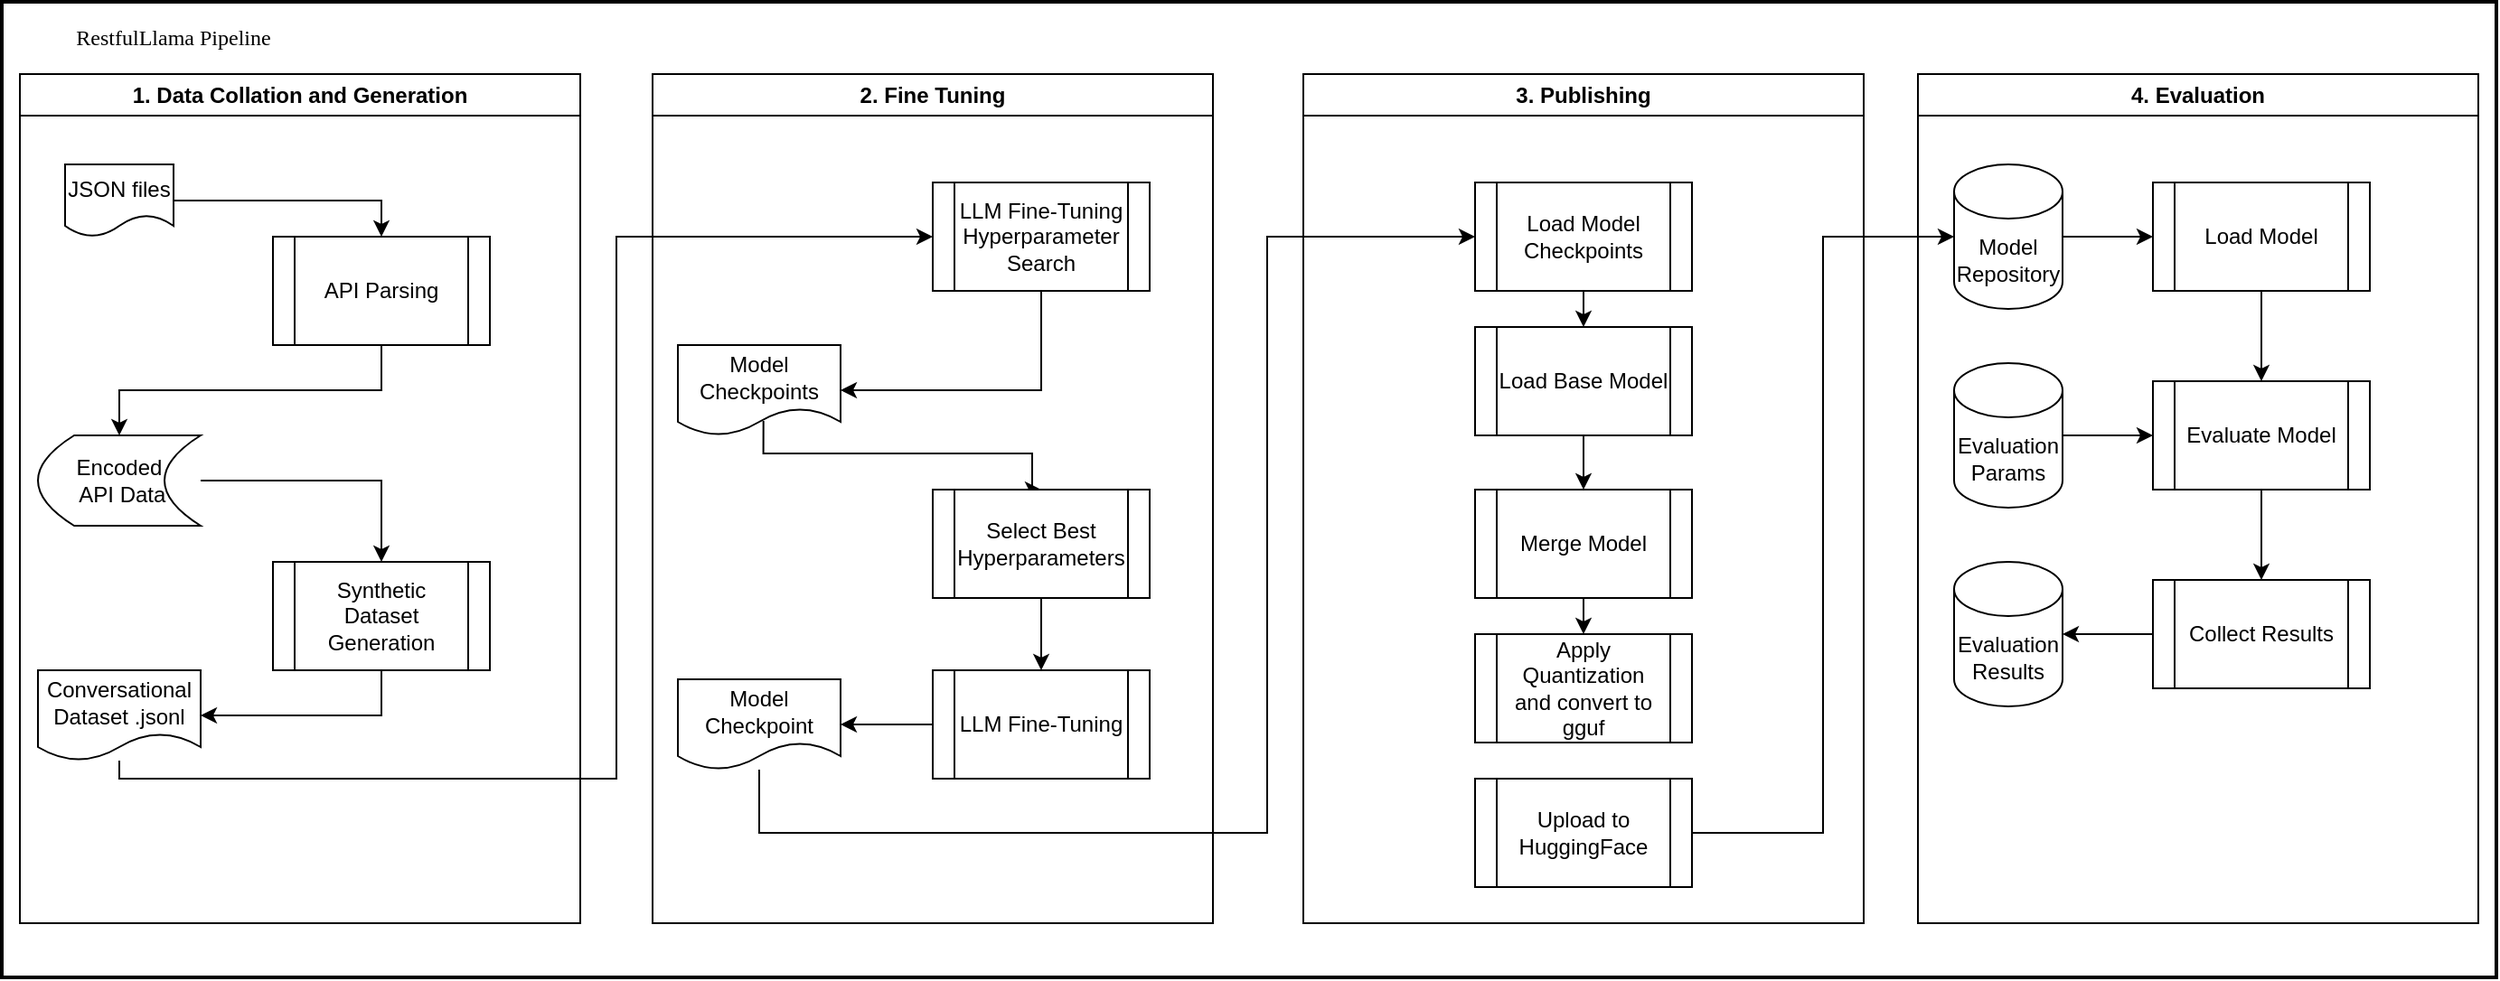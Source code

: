 <mxfile version="24.7.5">
  <diagram id="C5RBs43oDa-KdzZeNtuy" name="Page-1">
    <mxGraphModel dx="2066" dy="1109" grid="1" gridSize="10" guides="1" tooltips="1" connect="1" arrows="1" fold="1" page="1" pageScale="1" pageWidth="827" pageHeight="1169" math="0" shadow="0">
      <root>
        <mxCell id="WIyWlLk6GJQsqaUBKTNV-0" />
        <mxCell id="WIyWlLk6GJQsqaUBKTNV-1" parent="WIyWlLk6GJQsqaUBKTNV-0" />
        <mxCell id="_YEycRr8DK-X0esoLguU-0" value="" style="rounded=0;whiteSpace=wrap;html=1;fillColor=none;strokeWidth=2;" vertex="1" parent="WIyWlLk6GJQsqaUBKTNV-1">
          <mxGeometry x="40" y="80" width="1380" height="540" as="geometry" />
        </mxCell>
        <mxCell id="_YEycRr8DK-X0esoLguU-1" value="1. Data Collation and Generation" style="swimlane;whiteSpace=wrap;html=1;" vertex="1" parent="WIyWlLk6GJQsqaUBKTNV-1">
          <mxGeometry x="50" y="120" width="310" height="470" as="geometry" />
        </mxCell>
        <mxCell id="_YEycRr8DK-X0esoLguU-9" style="edgeStyle=orthogonalEdgeStyle;rounded=0;orthogonalLoop=1;jettySize=auto;html=1;exitX=0.5;exitY=1;exitDx=0;exitDy=0;entryX=0.5;entryY=0;entryDx=0;entryDy=0;" edge="1" parent="_YEycRr8DK-X0esoLguU-1" source="_YEycRr8DK-X0esoLguU-3" target="_YEycRr8DK-X0esoLguU-7">
          <mxGeometry relative="1" as="geometry" />
        </mxCell>
        <mxCell id="_YEycRr8DK-X0esoLguU-3" value="API Parsing" style="shape=process;whiteSpace=wrap;html=1;backgroundOutline=1;" vertex="1" parent="_YEycRr8DK-X0esoLguU-1">
          <mxGeometry x="140" y="90" width="120" height="60" as="geometry" />
        </mxCell>
        <mxCell id="_YEycRr8DK-X0esoLguU-8" style="edgeStyle=orthogonalEdgeStyle;rounded=0;orthogonalLoop=1;jettySize=auto;html=1;entryX=0.5;entryY=0;entryDx=0;entryDy=0;" edge="1" parent="_YEycRr8DK-X0esoLguU-1" source="_YEycRr8DK-X0esoLguU-4" target="_YEycRr8DK-X0esoLguU-3">
          <mxGeometry relative="1" as="geometry" />
        </mxCell>
        <mxCell id="_YEycRr8DK-X0esoLguU-4" value="JSON files" style="shape=document;whiteSpace=wrap;html=1;boundedLbl=1;" vertex="1" parent="_YEycRr8DK-X0esoLguU-1">
          <mxGeometry x="25" y="50" width="60" height="40" as="geometry" />
        </mxCell>
        <mxCell id="_YEycRr8DK-X0esoLguU-11" style="edgeStyle=orthogonalEdgeStyle;rounded=0;orthogonalLoop=1;jettySize=auto;html=1;" edge="1" parent="_YEycRr8DK-X0esoLguU-1" source="_YEycRr8DK-X0esoLguU-7" target="_YEycRr8DK-X0esoLguU-10">
          <mxGeometry relative="1" as="geometry" />
        </mxCell>
        <mxCell id="_YEycRr8DK-X0esoLguU-7" value="Encoded&lt;div&gt;&amp;nbsp;API Data&lt;/div&gt;" style="shape=dataStorage;whiteSpace=wrap;html=1;fixedSize=1;" vertex="1" parent="_YEycRr8DK-X0esoLguU-1">
          <mxGeometry x="10" y="200" width="90" height="50" as="geometry" />
        </mxCell>
        <mxCell id="_YEycRr8DK-X0esoLguU-10" value="Synthetic Dataset Generation" style="shape=process;whiteSpace=wrap;html=1;backgroundOutline=1;" vertex="1" parent="_YEycRr8DK-X0esoLguU-1">
          <mxGeometry x="140" y="270" width="120" height="60" as="geometry" />
        </mxCell>
        <mxCell id="_YEycRr8DK-X0esoLguU-41" style="edgeStyle=orthogonalEdgeStyle;rounded=0;orthogonalLoop=1;jettySize=auto;html=1;entryX=0;entryY=0.5;entryDx=0;entryDy=0;" edge="1" parent="WIyWlLk6GJQsqaUBKTNV-1" source="_YEycRr8DK-X0esoLguU-14" target="_YEycRr8DK-X0esoLguU-18">
          <mxGeometry relative="1" as="geometry">
            <Array as="points">
              <mxPoint x="105" y="510" />
              <mxPoint x="380" y="510" />
              <mxPoint x="380" y="210" />
            </Array>
          </mxGeometry>
        </mxCell>
        <mxCell id="_YEycRr8DK-X0esoLguU-14" value="Conversational Dataset .jsonl" style="shape=document;whiteSpace=wrap;html=1;boundedLbl=1;" vertex="1" parent="WIyWlLk6GJQsqaUBKTNV-1">
          <mxGeometry x="60" y="450" width="90" height="50" as="geometry" />
        </mxCell>
        <mxCell id="_YEycRr8DK-X0esoLguU-15" style="edgeStyle=orthogonalEdgeStyle;rounded=0;orthogonalLoop=1;jettySize=auto;html=1;exitX=0.5;exitY=1;exitDx=0;exitDy=0;entryX=1;entryY=0.5;entryDx=0;entryDy=0;" edge="1" parent="WIyWlLk6GJQsqaUBKTNV-1" source="_YEycRr8DK-X0esoLguU-10" target="_YEycRr8DK-X0esoLguU-14">
          <mxGeometry relative="1" as="geometry" />
        </mxCell>
        <mxCell id="_YEycRr8DK-X0esoLguU-16" value="2. Fine Tuning" style="swimlane;whiteSpace=wrap;html=1;" vertex="1" parent="WIyWlLk6GJQsqaUBKTNV-1">
          <mxGeometry x="400" y="120" width="310" height="470" as="geometry" />
        </mxCell>
        <mxCell id="_YEycRr8DK-X0esoLguU-18" value="LLM Fine-Tuning Hyperparameter Search" style="shape=process;whiteSpace=wrap;html=1;backgroundOutline=1;" vertex="1" parent="_YEycRr8DK-X0esoLguU-16">
          <mxGeometry x="155" y="60" width="120" height="60" as="geometry" />
        </mxCell>
        <mxCell id="_YEycRr8DK-X0esoLguU-47" value="LLM Fine-Tuning" style="shape=process;whiteSpace=wrap;html=1;backgroundOutline=1;" vertex="1" parent="_YEycRr8DK-X0esoLguU-16">
          <mxGeometry x="155" y="330" width="120" height="60" as="geometry" />
        </mxCell>
        <mxCell id="_YEycRr8DK-X0esoLguU-24" value="4. Evaluation" style="swimlane;whiteSpace=wrap;html=1;" vertex="1" parent="WIyWlLk6GJQsqaUBKTNV-1">
          <mxGeometry x="1100" y="120" width="310" height="470" as="geometry" />
        </mxCell>
        <mxCell id="_YEycRr8DK-X0esoLguU-60" style="edgeStyle=orthogonalEdgeStyle;rounded=0;orthogonalLoop=1;jettySize=auto;html=1;exitX=0.5;exitY=1;exitDx=0;exitDy=0;entryX=0.5;entryY=0;entryDx=0;entryDy=0;" edge="1" parent="_YEycRr8DK-X0esoLguU-24" source="_YEycRr8DK-X0esoLguU-26" target="_YEycRr8DK-X0esoLguU-31">
          <mxGeometry relative="1" as="geometry" />
        </mxCell>
        <mxCell id="_YEycRr8DK-X0esoLguU-26" value="Load Model" style="shape=process;whiteSpace=wrap;html=1;backgroundOutline=1;" vertex="1" parent="_YEycRr8DK-X0esoLguU-24">
          <mxGeometry x="130" y="60" width="120" height="60" as="geometry" />
        </mxCell>
        <mxCell id="_YEycRr8DK-X0esoLguU-31" value="Evaluate Model" style="shape=process;whiteSpace=wrap;html=1;backgroundOutline=1;" vertex="1" parent="_YEycRr8DK-X0esoLguU-24">
          <mxGeometry x="130" y="170" width="120" height="60" as="geometry" />
        </mxCell>
        <mxCell id="_YEycRr8DK-X0esoLguU-57" style="edgeStyle=orthogonalEdgeStyle;rounded=0;orthogonalLoop=1;jettySize=auto;html=1;exitX=1;exitY=0.5;exitDx=0;exitDy=0;exitPerimeter=0;entryX=0;entryY=0.5;entryDx=0;entryDy=0;" edge="1" parent="_YEycRr8DK-X0esoLguU-24" source="_YEycRr8DK-X0esoLguU-56" target="_YEycRr8DK-X0esoLguU-26">
          <mxGeometry relative="1" as="geometry" />
        </mxCell>
        <mxCell id="_YEycRr8DK-X0esoLguU-56" value="Model Repository" style="shape=cylinder3;whiteSpace=wrap;html=1;boundedLbl=1;backgroundOutline=1;size=15;" vertex="1" parent="_YEycRr8DK-X0esoLguU-24">
          <mxGeometry x="20" y="50" width="60" height="80" as="geometry" />
        </mxCell>
        <mxCell id="_YEycRr8DK-X0esoLguU-62" value="Evaluation Results" style="shape=cylinder3;whiteSpace=wrap;html=1;boundedLbl=1;backgroundOutline=1;size=15;" vertex="1" parent="_YEycRr8DK-X0esoLguU-24">
          <mxGeometry x="20" y="270" width="60" height="80" as="geometry" />
        </mxCell>
        <mxCell id="_YEycRr8DK-X0esoLguU-33" value="3. Publishing" style="swimlane;whiteSpace=wrap;html=1;" vertex="1" parent="WIyWlLk6GJQsqaUBKTNV-1">
          <mxGeometry x="760" y="120" width="310" height="470" as="geometry" />
        </mxCell>
        <mxCell id="_YEycRr8DK-X0esoLguU-76" style="edgeStyle=orthogonalEdgeStyle;rounded=0;orthogonalLoop=1;jettySize=auto;html=1;exitX=0.5;exitY=1;exitDx=0;exitDy=0;entryX=0.5;entryY=0;entryDx=0;entryDy=0;" edge="1" parent="_YEycRr8DK-X0esoLguU-33" source="_YEycRr8DK-X0esoLguU-66" target="_YEycRr8DK-X0esoLguU-71">
          <mxGeometry relative="1" as="geometry" />
        </mxCell>
        <mxCell id="_YEycRr8DK-X0esoLguU-66" value="Load Model Checkpoints" style="shape=process;whiteSpace=wrap;html=1;backgroundOutline=1;" vertex="1" parent="_YEycRr8DK-X0esoLguU-33">
          <mxGeometry x="95" y="60" width="120" height="60" as="geometry" />
        </mxCell>
        <mxCell id="_YEycRr8DK-X0esoLguU-77" style="edgeStyle=orthogonalEdgeStyle;rounded=0;orthogonalLoop=1;jettySize=auto;html=1;exitX=0.5;exitY=1;exitDx=0;exitDy=0;entryX=0.5;entryY=0;entryDx=0;entryDy=0;" edge="1" parent="_YEycRr8DK-X0esoLguU-33" source="_YEycRr8DK-X0esoLguU-71" target="_YEycRr8DK-X0esoLguU-72">
          <mxGeometry relative="1" as="geometry" />
        </mxCell>
        <mxCell id="_YEycRr8DK-X0esoLguU-71" value="Load Base Model" style="shape=process;whiteSpace=wrap;html=1;backgroundOutline=1;" vertex="1" parent="_YEycRr8DK-X0esoLguU-33">
          <mxGeometry x="95" y="140" width="120" height="60" as="geometry" />
        </mxCell>
        <mxCell id="_YEycRr8DK-X0esoLguU-78" style="edgeStyle=orthogonalEdgeStyle;rounded=0;orthogonalLoop=1;jettySize=auto;html=1;exitX=0.5;exitY=1;exitDx=0;exitDy=0;entryX=0.5;entryY=0;entryDx=0;entryDy=0;" edge="1" parent="_YEycRr8DK-X0esoLguU-33" source="_YEycRr8DK-X0esoLguU-72" target="_YEycRr8DK-X0esoLguU-73">
          <mxGeometry relative="1" as="geometry" />
        </mxCell>
        <mxCell id="_YEycRr8DK-X0esoLguU-72" value="Merge Model" style="shape=process;whiteSpace=wrap;html=1;backgroundOutline=1;" vertex="1" parent="_YEycRr8DK-X0esoLguU-33">
          <mxGeometry x="95" y="230" width="120" height="60" as="geometry" />
        </mxCell>
        <mxCell id="_YEycRr8DK-X0esoLguU-73" value="Apply Quantization&lt;div&gt;and convert to gguf&lt;/div&gt;" style="shape=process;whiteSpace=wrap;html=1;backgroundOutline=1;" vertex="1" parent="_YEycRr8DK-X0esoLguU-33">
          <mxGeometry x="95" y="310" width="120" height="60" as="geometry" />
        </mxCell>
        <mxCell id="_YEycRr8DK-X0esoLguU-74" value="Upload to HuggingFace" style="shape=process;whiteSpace=wrap;html=1;backgroundOutline=1;" vertex="1" parent="_YEycRr8DK-X0esoLguU-33">
          <mxGeometry x="95" y="390" width="120" height="60" as="geometry" />
        </mxCell>
        <mxCell id="_YEycRr8DK-X0esoLguU-49" style="edgeStyle=orthogonalEdgeStyle;rounded=0;orthogonalLoop=1;jettySize=auto;html=1;entryX=0.5;entryY=0;entryDx=0;entryDy=0;exitX=0.526;exitY=0.84;exitDx=0;exitDy=0;exitPerimeter=0;" edge="1" parent="WIyWlLk6GJQsqaUBKTNV-1" source="_YEycRr8DK-X0esoLguU-45" target="_YEycRr8DK-X0esoLguU-48">
          <mxGeometry relative="1" as="geometry">
            <Array as="points">
              <mxPoint x="461" y="330" />
              <mxPoint x="610" y="330" />
              <mxPoint x="610" y="350" />
            </Array>
          </mxGeometry>
        </mxCell>
        <mxCell id="_YEycRr8DK-X0esoLguU-45" value="Model Checkpoints" style="shape=document;whiteSpace=wrap;html=1;boundedLbl=1;" vertex="1" parent="WIyWlLk6GJQsqaUBKTNV-1">
          <mxGeometry x="414" y="270" width="90" height="50" as="geometry" />
        </mxCell>
        <mxCell id="_YEycRr8DK-X0esoLguU-50" style="edgeStyle=orthogonalEdgeStyle;rounded=0;orthogonalLoop=1;jettySize=auto;html=1;exitX=0.5;exitY=1;exitDx=0;exitDy=0;entryX=0.5;entryY=0;entryDx=0;entryDy=0;" edge="1" parent="WIyWlLk6GJQsqaUBKTNV-1" source="_YEycRr8DK-X0esoLguU-48" target="_YEycRr8DK-X0esoLguU-47">
          <mxGeometry relative="1" as="geometry" />
        </mxCell>
        <mxCell id="_YEycRr8DK-X0esoLguU-48" value="Select Best Hyperparameters" style="shape=process;whiteSpace=wrap;html=1;backgroundOutline=1;" vertex="1" parent="WIyWlLk6GJQsqaUBKTNV-1">
          <mxGeometry x="555" y="350" width="120" height="60" as="geometry" />
        </mxCell>
        <mxCell id="_YEycRr8DK-X0esoLguU-70" style="edgeStyle=orthogonalEdgeStyle;rounded=0;orthogonalLoop=1;jettySize=auto;html=1;entryX=0;entryY=0.5;entryDx=0;entryDy=0;" edge="1" parent="WIyWlLk6GJQsqaUBKTNV-1" source="_YEycRr8DK-X0esoLguU-51" target="_YEycRr8DK-X0esoLguU-66">
          <mxGeometry relative="1" as="geometry">
            <Array as="points">
              <mxPoint x="459" y="540" />
              <mxPoint x="740" y="540" />
              <mxPoint x="740" y="210" />
            </Array>
          </mxGeometry>
        </mxCell>
        <mxCell id="_YEycRr8DK-X0esoLguU-51" value="Model Checkpoint" style="shape=document;whiteSpace=wrap;html=1;boundedLbl=1;" vertex="1" parent="WIyWlLk6GJQsqaUBKTNV-1">
          <mxGeometry x="414" y="455" width="90" height="50" as="geometry" />
        </mxCell>
        <mxCell id="_YEycRr8DK-X0esoLguU-52" style="edgeStyle=orthogonalEdgeStyle;rounded=0;orthogonalLoop=1;jettySize=auto;html=1;exitX=0.5;exitY=1;exitDx=0;exitDy=0;entryX=1;entryY=0.5;entryDx=0;entryDy=0;" edge="1" parent="WIyWlLk6GJQsqaUBKTNV-1" source="_YEycRr8DK-X0esoLguU-18" target="_YEycRr8DK-X0esoLguU-45">
          <mxGeometry relative="1" as="geometry" />
        </mxCell>
        <mxCell id="_YEycRr8DK-X0esoLguU-55" style="edgeStyle=orthogonalEdgeStyle;rounded=0;orthogonalLoop=1;jettySize=auto;html=1;exitX=0;exitY=0.5;exitDx=0;exitDy=0;entryX=1;entryY=0.5;entryDx=0;entryDy=0;" edge="1" parent="WIyWlLk6GJQsqaUBKTNV-1" source="_YEycRr8DK-X0esoLguU-47" target="_YEycRr8DK-X0esoLguU-51">
          <mxGeometry relative="1" as="geometry" />
        </mxCell>
        <mxCell id="_YEycRr8DK-X0esoLguU-59" style="edgeStyle=orthogonalEdgeStyle;rounded=0;orthogonalLoop=1;jettySize=auto;html=1;exitX=1;exitY=0.5;exitDx=0;exitDy=0;exitPerimeter=0;entryX=0;entryY=0.5;entryDx=0;entryDy=0;" edge="1" parent="WIyWlLk6GJQsqaUBKTNV-1" source="_YEycRr8DK-X0esoLguU-58" target="_YEycRr8DK-X0esoLguU-31">
          <mxGeometry relative="1" as="geometry" />
        </mxCell>
        <mxCell id="_YEycRr8DK-X0esoLguU-58" value="Evaluation Params" style="shape=cylinder3;whiteSpace=wrap;html=1;boundedLbl=1;backgroundOutline=1;size=15;" vertex="1" parent="WIyWlLk6GJQsqaUBKTNV-1">
          <mxGeometry x="1120" y="280" width="60" height="80" as="geometry" />
        </mxCell>
        <mxCell id="_YEycRr8DK-X0esoLguU-61" value="Collect Results" style="shape=process;whiteSpace=wrap;html=1;backgroundOutline=1;" vertex="1" parent="WIyWlLk6GJQsqaUBKTNV-1">
          <mxGeometry x="1230" y="400" width="120" height="60" as="geometry" />
        </mxCell>
        <mxCell id="_YEycRr8DK-X0esoLguU-63" style="edgeStyle=orthogonalEdgeStyle;rounded=0;orthogonalLoop=1;jettySize=auto;html=1;exitX=0;exitY=0.5;exitDx=0;exitDy=0;entryX=1;entryY=0.5;entryDx=0;entryDy=0;entryPerimeter=0;" edge="1" parent="WIyWlLk6GJQsqaUBKTNV-1" source="_YEycRr8DK-X0esoLguU-61" target="_YEycRr8DK-X0esoLguU-62">
          <mxGeometry relative="1" as="geometry" />
        </mxCell>
        <mxCell id="_YEycRr8DK-X0esoLguU-64" style="edgeStyle=orthogonalEdgeStyle;rounded=0;orthogonalLoop=1;jettySize=auto;html=1;entryX=0.5;entryY=0;entryDx=0;entryDy=0;" edge="1" parent="WIyWlLk6GJQsqaUBKTNV-1" source="_YEycRr8DK-X0esoLguU-31" target="_YEycRr8DK-X0esoLguU-61">
          <mxGeometry relative="1" as="geometry" />
        </mxCell>
        <mxCell id="_YEycRr8DK-X0esoLguU-75" style="edgeStyle=orthogonalEdgeStyle;rounded=0;orthogonalLoop=1;jettySize=auto;html=1;entryX=0;entryY=0.5;entryDx=0;entryDy=0;entryPerimeter=0;" edge="1" parent="WIyWlLk6GJQsqaUBKTNV-1" source="_YEycRr8DK-X0esoLguU-74" target="_YEycRr8DK-X0esoLguU-56">
          <mxGeometry relative="1" as="geometry" />
        </mxCell>
        <mxCell id="_YEycRr8DK-X0esoLguU-81" value="RestfulLlama Pipeline" style="text;strokeColor=none;align=center;fillColor=none;html=1;verticalAlign=middle;whiteSpace=wrap;rounded=0;fontFamily=Lucida Console;" vertex="1" parent="WIyWlLk6GJQsqaUBKTNV-1">
          <mxGeometry x="50" y="80" width="170" height="40" as="geometry" />
        </mxCell>
      </root>
    </mxGraphModel>
  </diagram>
</mxfile>
